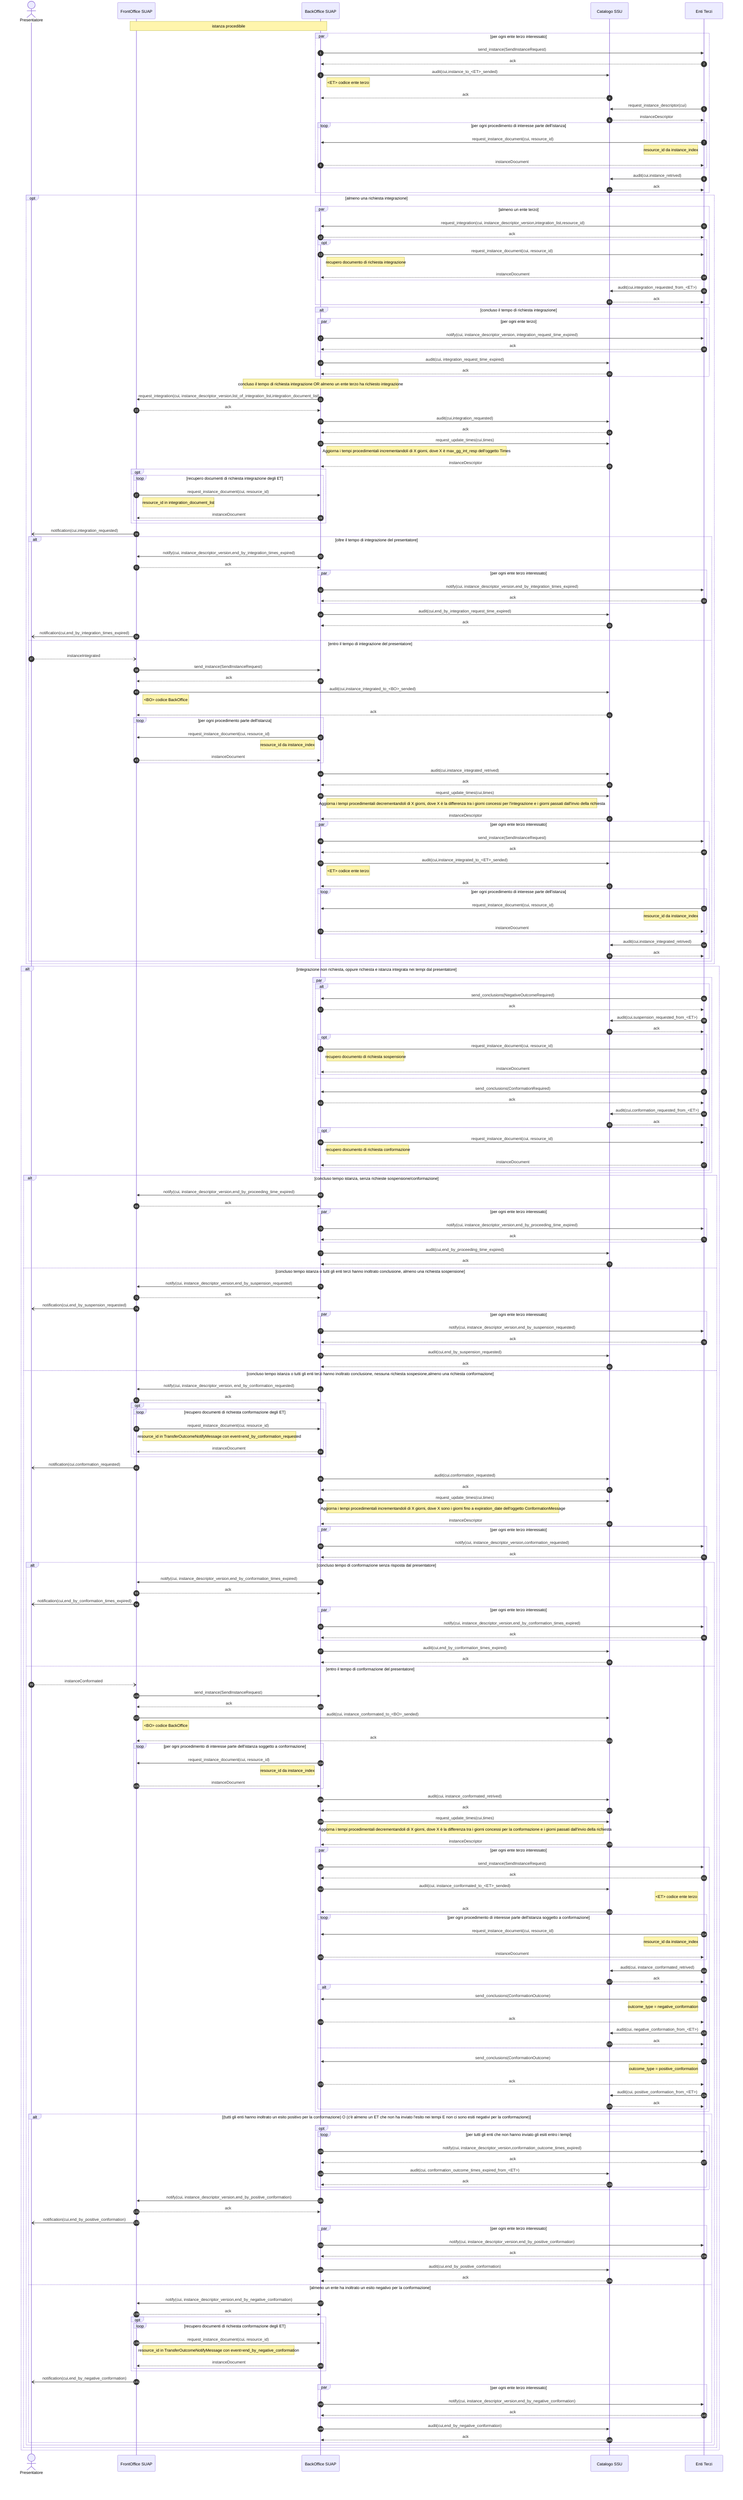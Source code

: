 sequenceDiagram
    autonumber

    actor P as Presentatore    
    participant F as FrontOffice SUAP
    participant B as BackOffice SUAP   
    participant C as Catalogo SSU 
    participant E as Enti Terzi    

    Note over F,B: istanza procedibile

    
    par per ogni ente terzo interessato        
        B ->> E: send_instance(SendInstanceRequest)
        E -->> B: ack
        B ->> C: audit(cui,instance_to_<ET>_sended)
        note right of B: <ET> codice ente terzo 
        C -->> B: ack
        E ->> C: request_instance_descriptor(cui)
        C -->> E: instanceDescriptor
        loop per ogni procedimento di interesse parte dell'istanza 
        E ->> B: request_instance_document(cui, resource_id)
        note left of E: resource_id da instance_index
        B -->> E: instanceDocument
        end
        E ->> C: audit(cui,instance_retrived)
        C -->> E: ack
    end

    opt almeno una richiesta integrazione
        par almeno un ente terzo
            E ->> B: request_integration(cui, instance_descriptor_version,integration_list,resource_id)
            B -->> E: ack 
            opt
                B ->> E: request_instance_document(cui, resource_id)
                note right of B: recupero documento di richiesta integrazione
                E -->> B: instanceDocument    
            end
            E ->> C: audit(cui,integration_requested_from_<ET>)
            C -->> E: ack           
        end

      
		alt concluso il tempo di richiesta integrazione 
			par per ogni ente terzo
				B ->> E: notify(cui, instance_descriptor_version, integration_request_time_expired)
				E -->> B: ack
			end
			B ->> C: audit(cui, integration_request_time_expired)
			C -->> B: ack
		end 
		
		Note over B: concluso il tempo di richiesta integrazione OR almeno un ente terzo ha richiesto integrazione
        B ->> F: request_integration(cui, instance_descriptor_version,list_of_integration_list,integration_document_list)
        F -->> B: ack
        B ->> C: audit(cui,integration_requested)
        C -->> B: ack
        B ->> C: request_update_times(cui,times)
        Note right of B: Aggiorna i tempi procedimentali incrementandoli di X giorni, dove X è max_gg_int_resp dell'oggetto Times
        C -->> B: instanceDescriptor
        opt
            loop recupero documenti di richiesta integrazione degli ET
            F ->> B: request_instance_document(cui, resource_id)
            note right of F: resource_id in integration_document_list
            B -->> F: instanceDocument    
            end
        end
        F -) P: notification(cui,integration_requested)    


        alt oltre il tempo di integrazione del presentatore
            B ->> F: notify(cui, instance_descriptor_version,end_by_integration_times_expired)
            F -->> B: ack
            par per ogni ente terzo interessato
                B ->> E: notify(cui, instance_descriptor_version,end_by_integration_times_expired)
                E -->> B: ack
            end
            B ->> C: audit(cui,end_by_integration_request_time_expired)
            C -->> B: ack

            F -) P: notification(cui,end_by_integration_times_expired)
        else entro il tempo di integrazione del presentatore 
            P --) F: instanceIntegrated
            F ->> B: send_instance(SendInstanceRequest)
            B -->> F: ack
            F ->> C: audit(cui,instance_integrated_to_<BO>_sended)
            note right of F: <BO> codice BackOffice
            C -->> F: ack
            loop per ogni procedimento parte dell'istanza 
                B ->> F: request_instance_document(cui, resource_id)
                note left of B: resource_id da instance_index
                F -->> B: instanceDocument
            end
            B ->> C: audit(cui,instance_integrated_retrived)
            C -->> B: ack
            B ->> C: request_update_times(cui,times)
            Note right of B: Aggiorna i tempi procedimentali decrementandoli di X giorni, dove X è la differenza tra i giorni concessi per l'integrazione e i giorni passati dall'invio della richiesta
            C -->> B: instanceDescriptor
            par per ogni ente terzo interessato                
                B ->> E: send_instance(SendInstanceRequest)
                E -->> B: ack
                B ->> C: audit(cui,instance_integrated_to_<ET>_sended)
                note right of B: <ET> codice ente terzo
                C -->> B: ack
                loop per ogni procedimento di interesse parte dell'istanza 
                    E ->> B: request_instance_document(cui, resource_id)
                    note left of E: resource_id da instance_index
                    B -->> E: instanceDocument
                end
                E ->> C: audit(cui,instance_integrated_retrived)
                C -->> E: ack
            end

        end

    end
    
    alt integrazione non richiesta, oppure richiesta e istanza integrata nei tempi dal presentatore

        par
            alt 
                E ->> B: send_conclusions(NegativeOutcomeRequired)
                B -->> E: ack 
                E ->> C: audit(cui,suspension_requested_from_<ET>)
                C -->> E: ack
                opt
                    B ->> E: request_instance_document(cui, resource_id)
                    note right of B: recupero documento di richiesta sospensione
                    E -->> B: instanceDocument    
                end  
                
            else
                E ->> B: send_conclusions(ConformationRequired)
                B -->> E: ack 
                E ->> C: audit(cui,conformation_requested_from_<ET>)
                C -->> E: ack 
                opt
                    B ->> E: request_instance_document(cui, resource_id)
                    note right of B: recupero documento di richiesta conformazione
                    E -->> B: instanceDocument    
                end  
            end       
        end

        alt concluso tempo istanza, senza richieste sospensione/conformazione
            B ->> F: notify(cui, instance_descriptor_version,end_by_proceeding_time_expired)
            F -->> B: ack            
            par per ogni ente terzo interessato
                B ->> E: notify(cui, instance_descriptor_version,end_by_proceeding_time_expired)
                E -->> B: ack
            end
            B ->> C: audit(cui,end_by_proceeding_time_expired)
            C -->> B: ack
        else concluso tempo istanza o tutti gli enti terzi hanno inoltrato conclusione, almeno una richiesta sospensione
            B ->> F: notify(cui, instance_descriptor_version,end_by_suspension_requested)
            F -->> B: ack  
            F -) P: notification(cui,end_by_suspension_requested)          
            par per ogni ente terzo interessato
                B ->> E: notify(cui, instance_descriptor_version,end_by_suspension_requested)
                E -->> B: ack
            end
            B ->> C: audit(cui,end_by_suspension_requested)
            C -->> B: ack
        else concluso tempo istanza o tutti gli enti terzi hanno inoltrato conclusione, nessuna richiesta sospesione,almeno una richiesta conformazione
            B ->> F: notify(cui, instance_descriptor_version, end_by_conformation_requested)
            F -->> B: ack
            opt
            loop recupero documenti di richiesta conformazione degli ET
                F ->> B: request_instance_document(cui, resource_id)
                note right of F: resource_id in TransferOutcomeNotifyMessage con event=end_by_conformation_requested
                B -->> F: instanceDocument    
                end
            end 
            F -) P: notification(cui,conformation_requested)
            B ->> C: audit(cui,conformation_requested)
            C -->> B: ack
            B ->> C: request_update_times(cui,times)
            Note right of B: Aggiorna i tempi procedimentali incrementandoli di X giorni, dove X sono i giorni fino a expiration_date dell'oggetto ConformationMessage
            C -->> B: instanceDescriptor

            par per ogni ente terzo interessato
                B ->> E: notify(cui, instance_descriptor_version,conformation_requested)
                E -->> B: ack
            end
                alt concluso tempo di conformazione senza risposta dal presentatore
                    B ->> F: notify(cui, instance_descriptor_version,end_by_conformation_times_expired)
                    F -->> B: ack
                    F -) P: notification(cui,end_by_conformation_times_expired)
                    par per ogni ente terzo interessato
                        B ->> E: notify(cui, instance_descriptor_version,end_by_conformation_times_expired)
                        E -->> B: ack
                    end
                    B ->> C: audit(cui,end_by_conformation_times_expired)
                    C -->> B: ack
                else entro il tempo di conformazione del presentatore
                    P --) F: instanceConformated
                    F ->> B: send_instance(SendInstanceRequest)
                    B -->> F: ack
                    F ->> C: audit(cui, instance_conformated_to_<BO>_sended)
                    note right of F: <BO> codice BackOffice
                    C -->> F: ack
                    loop per ogni procedimento di interesse parte dell'istanza soggetto a conformazione
                        B ->> F: request_instance_document(cui, resource_id)
                        note left of B: resource_id da instance_index
                        F -->> B: instanceDocument
                    end
                    B ->> C: audit(cui, instance_conformated_retrived)
                    C -->> B: ack
                    B ->> C: request_update_times(cui,times)
                    Note right of B: Aggiorna i tempi procedimentali decrementandoli di X giorni, dove X è la differenza tra i giorni concessi per la conformazione e i giorni passati dall'invio della richiesta
                    C -->> B: instanceDescriptor
                    par per ogni ente terzo interessato
                        B ->> E: send_instance(SendInstanceRequest)
                        E -->> B: ack
                        B ->> C: audit(cui, instance_conformated_to_<ET>_sended)
                        note left of E: <ET> codice ente terzo
                        C -->> B: ack
                        loop per ogni procedimento di interesse parte dell'istanza soggetto a conformazione
                            E ->> B: request_instance_document(cui, resource_id)
                            note left of E: resource_id da instance_index
                            B -->> E: instanceDocument
                        end
                        E ->> C: audit(cui, instance_conformated_retrived)
                        C -->> E: ack
                        alt
                            E ->> B: send_conclusions(ConformationOutcome)
                            note left of E: outcome_type = negative_conformation
                            B -->> E: ack
                            E ->> C: audit(cui, negative_conformation_from_<ET>)
                            C -->> E: ack
                        else
                            E ->> B: send_conclusions(ConformationOutcome)
                            note left of E: outcome_type = positive_conformation
                            B -->> E: ack
                            E ->> C: audit(cui, positive_conformation_from_<ET>)
                            C -->> E: ack
                        end
                    end
                    alt (tutti gli enti hanno inoltrato un esito positivo per la conformazione) O (c'è almeno un ET che non ha inviato l'esito nei tempi E non ci sono esiti negativi per la conformazione)
                        
                        opt
                            loop per tutti gli enti che non hanno inviato gli esiti entro i tempi
                                B ->> E: notify(cui, instance_descriptor_version,conformation_outcome_times_expired)
                                E -->> B: ack
                                B ->> C: audit(cui, conformation_outcome_times_expired_from_<ET>)
                                C -->> B: ack
                            end
                        end
                        
                        B ->> F: notify(cui, instance_descriptor_version,end_by_positive_conformation)
                        F -->> B: ack  
                        F -) P: notification(cui,end_by_positive_conformation)          
                        par per ogni ente terzo interessato
                            B ->> E: notify(cui, instance_descriptor_version,end_by_positive_conformation)
                            E -->> B: ack
                        end
                        B ->> C: audit(cui,end_by_positive_conformation)
                        C -->> B: ack
                    else almeno un ente ha inoltrato un esito negativo per la conformazione
                        B ->> F: notify(cui, instance_descriptor_version,end_by_negative_conformation)
                        F -->> B: ack
                        opt
                            loop recupero documenti di richiesta conformazione degli ET
                                F ->> B: request_instance_document(cui, resource_id)
                                note right of F: resource_id in TransferOutcomeNotifyMessage con event=end_by_negative_conformation
                                B -->> F: instanceDocument    
                            end
                        end 
                        F -) P: notification(cui,end_by_negative_conformation)          
                        par per ogni ente terzo interessato
                            B ->> E: notify(cui, instance_descriptor_version,end_by_negative_conformation)
                            E -->> B: ack
                        end
                        B ->> C: audit(cui,end_by_negative_conformation)
                        C -->> B: ack
                    end
                end
        end


    end